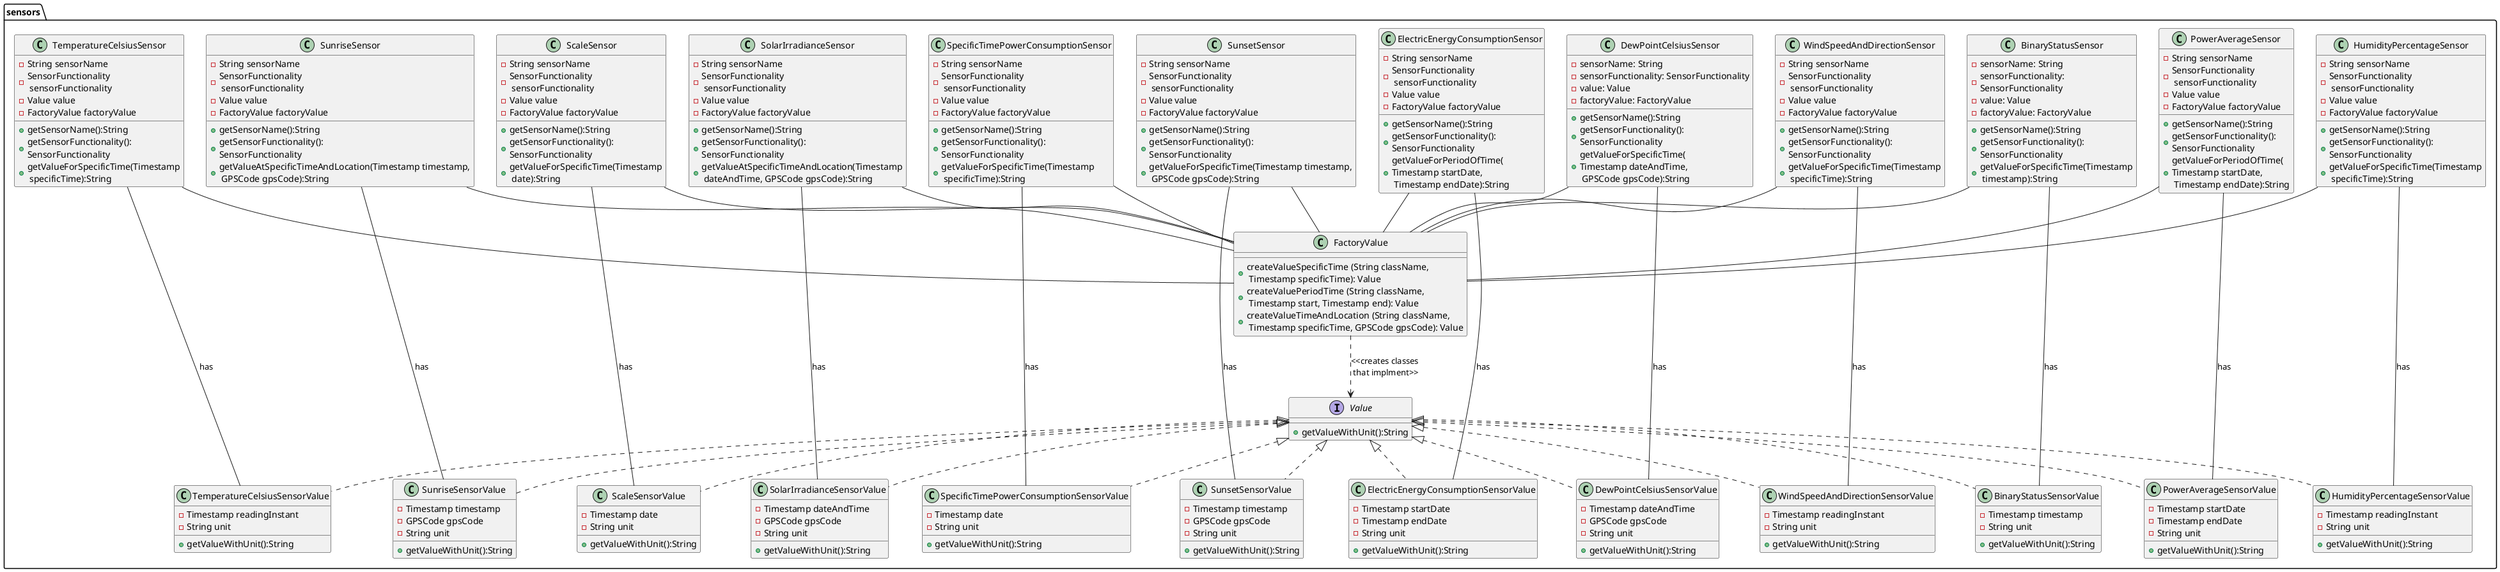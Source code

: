 @startuml
package sensors {
    class BinaryStatusSensor {
    -sensorName: String
    -sensorFunctionality: \nSensorFunctionality
    -value: Value
    -factoryValue: FactoryValue
    +getSensorName():String
    +getSensorFunctionality():\nSensorFunctionality
    +getValueForSpecificTime(Timestamp\n timestamp):String
    }
    BinaryStatusSensor -- FactoryValue

    class DewPointCelsiusSensor {
    -sensorName: String
    -sensorFunctionality: SensorFunctionality
    -value: Value
    -factoryValue: FactoryValue
    +getSensorName():String
    +getSensorFunctionality():\nSensorFunctionality
    +getValueForSpecificTime(\nTimestamp dateAndTime,\n GPSCode gpsCode):String
    }
    DewPointCelsiusSensor -- FactoryValue

    class ElectricEnergyConsumptionSensor {
    -String sensorName
    -SensorFunctionality\n sensorFunctionality
    -Value value
    -FactoryValue factoryValue
    +getSensorName():String
    +getSensorFunctionality():\nSensorFunctionality
    +getValueForPeriodOfTime(\nTimestamp startDate,\n Timestamp endDate):String
    }
    ElectricEnergyConsumptionSensor -- FactoryValue

    class HumidityPercentageSensor {
    -String sensorName
    -SensorFunctionality\n sensorFunctionality
    -Value value
    -FactoryValue factoryValue
    +getSensorName():String
    +getSensorFunctionality():\nSensorFunctionality
    +getValueForSpecificTime(Timestamp\n specificTime):String
    }
    HumidityPercentageSensor -- FactoryValue

    class PowerAverageSensor {
    -String sensorName
    -SensorFunctionality\n sensorFunctionality
    -Value value
    -FactoryValue factoryValue
    +getSensorName():String
    +getSensorFunctionality():\nSensorFunctionality
    +getValueForPeriodOfTime(\nTimestamp startDate,\n Timestamp endDate):String
    }
    PowerAverageSensor -- FactoryValue

    class ScaleSensor {
    -String sensorName
    -SensorFunctionality\n sensorFunctionality
    -Value value
    -FactoryValue factoryValue
    +getSensorName():String
    +getSensorFunctionality():\nSensorFunctionality
    +getValueForSpecificTime(Timestamp\n date):String
    }
    ScaleSensor -- FactoryValue

    class SolarIrradianceSensor {
    -String sensorName
    -SensorFunctionality\n sensorFunctionality
    -Value value
    -FactoryValue factoryValue
    +getSensorName():String
    +getSensorFunctionality():\nSensorFunctionality
    +getValueAtSpecificTimeAndLocation(Timestamp\n dateAndTime, GPSCode gpsCode):String
    }
    SolarIrradianceSensor -- FactoryValue

    class SpecificTimePowerConsumptionSensor {
    -String sensorName
    -SensorFunctionality\n sensorFunctionality
    -Value value
    -FactoryValue factoryValue
    +getSensorName():String
    +getSensorFunctionality():\nSensorFunctionality
    +getValueForSpecificTime(Timestamp\n specificTime):String
    }
    SpecificTimePowerConsumptionSensor -- FactoryValue

    class SunriseSensor {
    -String sensorName
    -SensorFunctionality\n sensorFunctionality
    -Value value
    -FactoryValue factoryValue
    +getSensorName():String
    +getSensorFunctionality():\nSensorFunctionality
    +getValueAtSpecificTimeAndLocation(Timestamp timestamp,\n GPSCode gpsCode):String
    }
    SunriseSensor -- FactoryValue

    class SunsetSensor {
    -String sensorName
    -SensorFunctionality\n sensorFunctionality
    -Value value
    -FactoryValue factoryValue
    +getSensorName():String
    +getSensorFunctionality():\nSensorFunctionality
    +getValueForSpecificTime(Timestamp timestamp,\n GPSCode gpsCode):String
    }
    SunsetSensor -- FactoryValue

    class TemperatureCelsiusSensor {
    -String sensorName
    -SensorFunctionality\n sensorFunctionality
    -Value value
    -FactoryValue factoryValue
    +getSensorName():String
    +getSensorFunctionality():\nSensorFunctionality
    +getValueForSpecificTime(Timestamp\n specificTime):String
    }
    TemperatureCelsiusSensor -- FactoryValue

    class WindSpeedAndDirectionSensor {
    -String sensorName
    -SensorFunctionality\n sensorFunctionality
    -Value value
    -FactoryValue factoryValue
    +getSensorName():String
    +getSensorFunctionality():\nSensorFunctionality
    +getValueForSpecificTime(Timestamp\n specificTime):String
    }
    WindSpeedAndDirectionSensor -- FactoryValue



    class FactoryValue {
    +createValueSpecificTime (String className,\n Timestamp specificTime): Value
    +createValuePeriodTime (String className,\n Timestamp start, Timestamp end): Value
    +createValueTimeAndLocation (String className,\n Timestamp specificTime, GPSCode gpsCode): Value
    }

    interface Value  {
    +getValueWithUnit():String
    }

    FactoryValue ..> Value:<<creates classes\n that implment>>




    class BinaryStatusSensorValue implements Value {
    -Timestamp timestamp
    -String unit
    +getValueWithUnit():String
    }
    BinaryStatusSensor -- BinaryStatusSensorValue: has

    class DewPointCelsiusSensorValue implements Value {
    -Timestamp dateAndTime
    -GPSCode gpsCode
    -String unit
    +getValueWithUnit():String
    }
    DewPointCelsiusSensor -- DewPointCelsiusSensorValue: has

    class ElectricEnergyConsumptionSensorValue implements Value {
    -Timestamp startDate
    -Timestamp endDate
    -String unit
    +getValueWithUnit():String
    }
    ElectricEnergyConsumptionSensor -- ElectricEnergyConsumptionSensorValue: has

    class HumidityPercentageSensorValue implements Value {
    -Timestamp readingInstant
    -String unit
    +getValueWithUnit():String
    }
    HumidityPercentageSensor -- HumidityPercentageSensorValue: has

    class PowerAverageSensorValue implements Value {
    -Timestamp startDate
    -Timestamp endDate
    -String unit
    +getValueWithUnit():String
    }
    PowerAverageSensor -- PowerAverageSensorValue: has

    class ScaleSensorValue implements Value {
    -Timestamp date
    -String unit
    +getValueWithUnit():String
    }
    ScaleSensor -- ScaleSensorValue : has

    class SolarIrradianceSensorValue implements Value {
    -Timestamp dateAndTime
    -GPSCode gpsCode
    -String unit
    +getValueWithUnit():String
    }
    SolarIrradianceSensor -- SolarIrradianceSensorValue: has

    class SpecificTimePowerConsumptionSensorValue implements Value {
    -Timestamp date
    -String unit
    +getValueWithUnit():String
    }
    SpecificTimePowerConsumptionSensor -- SpecificTimePowerConsumptionSensorValue: has

    class SunriseSensorValue implements Value {
    -Timestamp timestamp
    -GPSCode gpsCode
    -String unit
    +getValueWithUnit():String
    }
    SunriseSensor -- SunriseSensorValue: has

    class SunsetSensorValue implements Value {
    -Timestamp timestamp
    -GPSCode gpsCode
    -String unit
    +getValueWithUnit():String
    }
    SunsetSensor -- SunsetSensorValue: has

    class WindSpeedAndDirectionSensorValue implements Value {
    -Timestamp readingInstant
    -String unit
    +getValueWithUnit():String
    }
    WindSpeedAndDirectionSensor -- WindSpeedAndDirectionSensorValue: has

    class TemperatureCelsiusSensorValue implements Value {
        -Timestamp readingInstant
        -String unit
        +getValueWithUnit():String
        }
        TemperatureCelsiusSensor -- TemperatureCelsiusSensorValue : has
}
@enduml